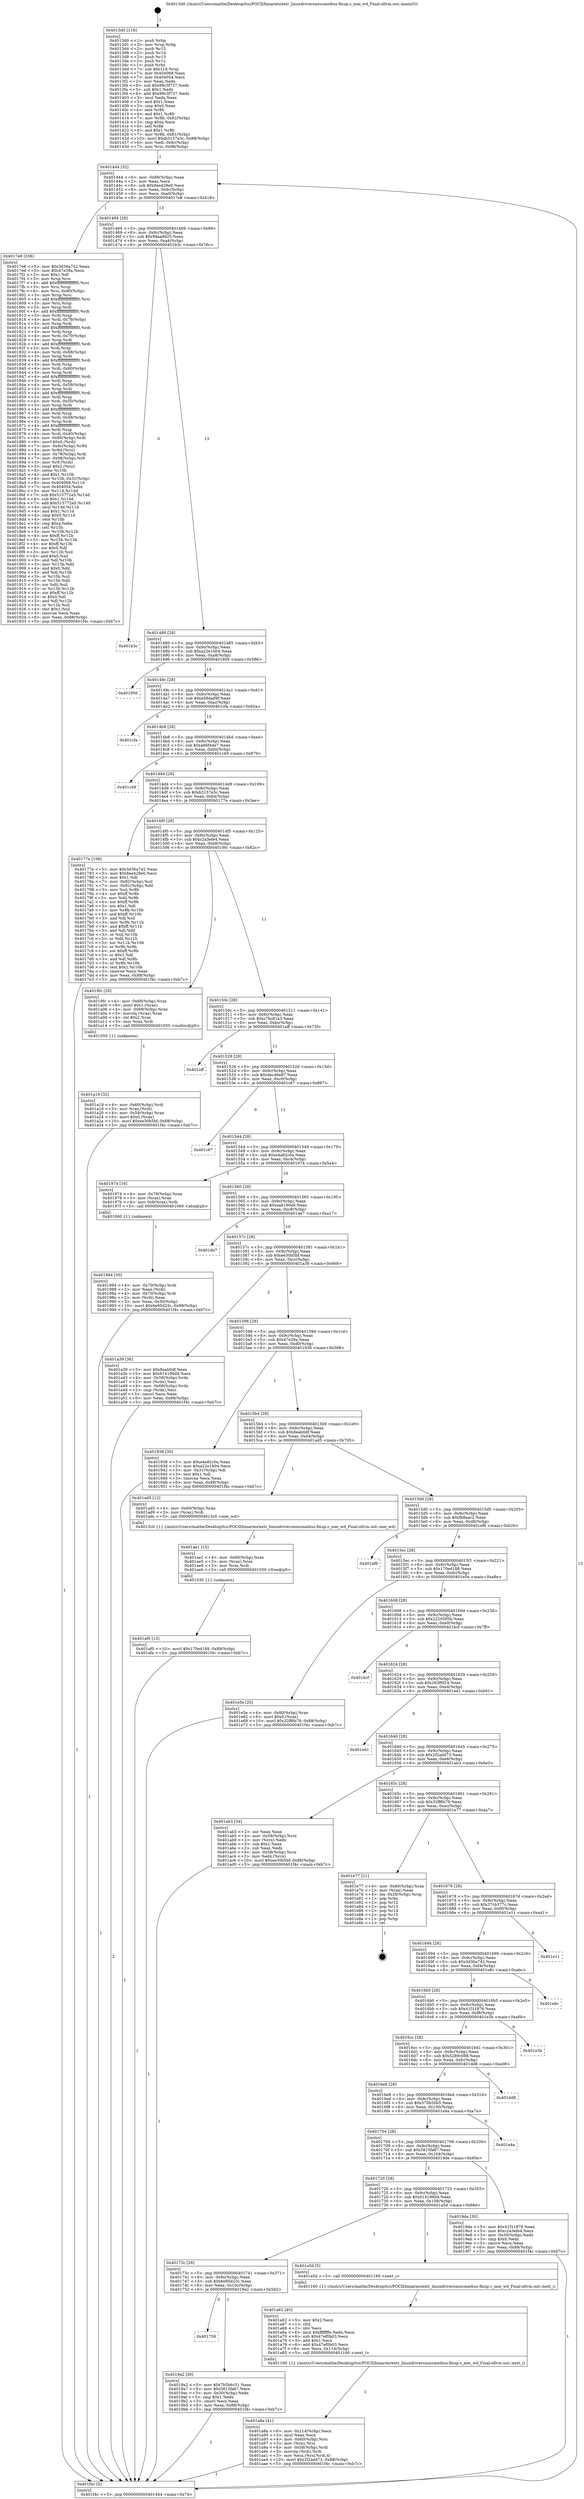 digraph "0x4013d0" {
  label = "0x4013d0 (/mnt/c/Users/mathe/Desktop/tcc/POCII/binaries/extr_linuxdriversmiscmeibus-fixup.c_mei_wd_Final-ollvm.out::main(0))"
  labelloc = "t"
  node[shape=record]

  Entry [label="",width=0.3,height=0.3,shape=circle,fillcolor=black,style=filled]
  "0x401444" [label="{
     0x401444 [32]\l
     | [instrs]\l
     &nbsp;&nbsp;0x401444 \<+6\>: mov -0x88(%rbp),%eax\l
     &nbsp;&nbsp;0x40144a \<+2\>: mov %eax,%ecx\l
     &nbsp;&nbsp;0x40144c \<+6\>: sub $0x8ee429e0,%ecx\l
     &nbsp;&nbsp;0x401452 \<+6\>: mov %eax,-0x9c(%rbp)\l
     &nbsp;&nbsp;0x401458 \<+6\>: mov %ecx,-0xa0(%rbp)\l
     &nbsp;&nbsp;0x40145e \<+6\>: je 00000000004017e8 \<main+0x418\>\l
  }"]
  "0x4017e8" [label="{
     0x4017e8 [336]\l
     | [instrs]\l
     &nbsp;&nbsp;0x4017e8 \<+5\>: mov $0x3d36a742,%eax\l
     &nbsp;&nbsp;0x4017ed \<+5\>: mov $0x47e39a,%ecx\l
     &nbsp;&nbsp;0x4017f2 \<+2\>: mov $0x1,%dl\l
     &nbsp;&nbsp;0x4017f4 \<+3\>: mov %rsp,%rsi\l
     &nbsp;&nbsp;0x4017f7 \<+4\>: add $0xfffffffffffffff0,%rsi\l
     &nbsp;&nbsp;0x4017fb \<+3\>: mov %rsi,%rsp\l
     &nbsp;&nbsp;0x4017fe \<+4\>: mov %rsi,-0x80(%rbp)\l
     &nbsp;&nbsp;0x401802 \<+3\>: mov %rsp,%rsi\l
     &nbsp;&nbsp;0x401805 \<+4\>: add $0xfffffffffffffff0,%rsi\l
     &nbsp;&nbsp;0x401809 \<+3\>: mov %rsi,%rsp\l
     &nbsp;&nbsp;0x40180c \<+3\>: mov %rsp,%rdi\l
     &nbsp;&nbsp;0x40180f \<+4\>: add $0xfffffffffffffff0,%rdi\l
     &nbsp;&nbsp;0x401813 \<+3\>: mov %rdi,%rsp\l
     &nbsp;&nbsp;0x401816 \<+4\>: mov %rdi,-0x78(%rbp)\l
     &nbsp;&nbsp;0x40181a \<+3\>: mov %rsp,%rdi\l
     &nbsp;&nbsp;0x40181d \<+4\>: add $0xfffffffffffffff0,%rdi\l
     &nbsp;&nbsp;0x401821 \<+3\>: mov %rdi,%rsp\l
     &nbsp;&nbsp;0x401824 \<+4\>: mov %rdi,-0x70(%rbp)\l
     &nbsp;&nbsp;0x401828 \<+3\>: mov %rsp,%rdi\l
     &nbsp;&nbsp;0x40182b \<+4\>: add $0xfffffffffffffff0,%rdi\l
     &nbsp;&nbsp;0x40182f \<+3\>: mov %rdi,%rsp\l
     &nbsp;&nbsp;0x401832 \<+4\>: mov %rdi,-0x68(%rbp)\l
     &nbsp;&nbsp;0x401836 \<+3\>: mov %rsp,%rdi\l
     &nbsp;&nbsp;0x401839 \<+4\>: add $0xfffffffffffffff0,%rdi\l
     &nbsp;&nbsp;0x40183d \<+3\>: mov %rdi,%rsp\l
     &nbsp;&nbsp;0x401840 \<+4\>: mov %rdi,-0x60(%rbp)\l
     &nbsp;&nbsp;0x401844 \<+3\>: mov %rsp,%rdi\l
     &nbsp;&nbsp;0x401847 \<+4\>: add $0xfffffffffffffff0,%rdi\l
     &nbsp;&nbsp;0x40184b \<+3\>: mov %rdi,%rsp\l
     &nbsp;&nbsp;0x40184e \<+4\>: mov %rdi,-0x58(%rbp)\l
     &nbsp;&nbsp;0x401852 \<+3\>: mov %rsp,%rdi\l
     &nbsp;&nbsp;0x401855 \<+4\>: add $0xfffffffffffffff0,%rdi\l
     &nbsp;&nbsp;0x401859 \<+3\>: mov %rdi,%rsp\l
     &nbsp;&nbsp;0x40185c \<+4\>: mov %rdi,-0x50(%rbp)\l
     &nbsp;&nbsp;0x401860 \<+3\>: mov %rsp,%rdi\l
     &nbsp;&nbsp;0x401863 \<+4\>: add $0xfffffffffffffff0,%rdi\l
     &nbsp;&nbsp;0x401867 \<+3\>: mov %rdi,%rsp\l
     &nbsp;&nbsp;0x40186a \<+4\>: mov %rdi,-0x48(%rbp)\l
     &nbsp;&nbsp;0x40186e \<+3\>: mov %rsp,%rdi\l
     &nbsp;&nbsp;0x401871 \<+4\>: add $0xfffffffffffffff0,%rdi\l
     &nbsp;&nbsp;0x401875 \<+3\>: mov %rdi,%rsp\l
     &nbsp;&nbsp;0x401878 \<+4\>: mov %rdi,-0x40(%rbp)\l
     &nbsp;&nbsp;0x40187c \<+4\>: mov -0x80(%rbp),%rdi\l
     &nbsp;&nbsp;0x401880 \<+6\>: movl $0x0,(%rdi)\l
     &nbsp;&nbsp;0x401886 \<+7\>: mov -0x8c(%rbp),%r8d\l
     &nbsp;&nbsp;0x40188d \<+3\>: mov %r8d,(%rsi)\l
     &nbsp;&nbsp;0x401890 \<+4\>: mov -0x78(%rbp),%rdi\l
     &nbsp;&nbsp;0x401894 \<+7\>: mov -0x98(%rbp),%r9\l
     &nbsp;&nbsp;0x40189b \<+3\>: mov %r9,(%rdi)\l
     &nbsp;&nbsp;0x40189e \<+3\>: cmpl $0x2,(%rsi)\l
     &nbsp;&nbsp;0x4018a1 \<+4\>: setne %r10b\l
     &nbsp;&nbsp;0x4018a5 \<+4\>: and $0x1,%r10b\l
     &nbsp;&nbsp;0x4018a9 \<+4\>: mov %r10b,-0x31(%rbp)\l
     &nbsp;&nbsp;0x4018ad \<+8\>: mov 0x404068,%r11d\l
     &nbsp;&nbsp;0x4018b5 \<+7\>: mov 0x404054,%ebx\l
     &nbsp;&nbsp;0x4018bc \<+3\>: mov %r11d,%r14d\l
     &nbsp;&nbsp;0x4018bf \<+7\>: sub $0x515772a5,%r14d\l
     &nbsp;&nbsp;0x4018c6 \<+4\>: sub $0x1,%r14d\l
     &nbsp;&nbsp;0x4018ca \<+7\>: add $0x515772a5,%r14d\l
     &nbsp;&nbsp;0x4018d1 \<+4\>: imul %r14d,%r11d\l
     &nbsp;&nbsp;0x4018d5 \<+4\>: and $0x1,%r11d\l
     &nbsp;&nbsp;0x4018d9 \<+4\>: cmp $0x0,%r11d\l
     &nbsp;&nbsp;0x4018dd \<+4\>: sete %r10b\l
     &nbsp;&nbsp;0x4018e1 \<+3\>: cmp $0xa,%ebx\l
     &nbsp;&nbsp;0x4018e4 \<+4\>: setl %r15b\l
     &nbsp;&nbsp;0x4018e8 \<+3\>: mov %r10b,%r12b\l
     &nbsp;&nbsp;0x4018eb \<+4\>: xor $0xff,%r12b\l
     &nbsp;&nbsp;0x4018ef \<+3\>: mov %r15b,%r13b\l
     &nbsp;&nbsp;0x4018f2 \<+4\>: xor $0xff,%r13b\l
     &nbsp;&nbsp;0x4018f6 \<+3\>: xor $0x0,%dl\l
     &nbsp;&nbsp;0x4018f9 \<+3\>: mov %r12b,%sil\l
     &nbsp;&nbsp;0x4018fc \<+4\>: and $0x0,%sil\l
     &nbsp;&nbsp;0x401900 \<+3\>: and %dl,%r10b\l
     &nbsp;&nbsp;0x401903 \<+3\>: mov %r13b,%dil\l
     &nbsp;&nbsp;0x401906 \<+4\>: and $0x0,%dil\l
     &nbsp;&nbsp;0x40190a \<+3\>: and %dl,%r15b\l
     &nbsp;&nbsp;0x40190d \<+3\>: or %r10b,%sil\l
     &nbsp;&nbsp;0x401910 \<+3\>: or %r15b,%dil\l
     &nbsp;&nbsp;0x401913 \<+3\>: xor %dil,%sil\l
     &nbsp;&nbsp;0x401916 \<+3\>: or %r13b,%r12b\l
     &nbsp;&nbsp;0x401919 \<+4\>: xor $0xff,%r12b\l
     &nbsp;&nbsp;0x40191d \<+3\>: or $0x0,%dl\l
     &nbsp;&nbsp;0x401920 \<+3\>: and %dl,%r12b\l
     &nbsp;&nbsp;0x401923 \<+3\>: or %r12b,%sil\l
     &nbsp;&nbsp;0x401926 \<+4\>: test $0x1,%sil\l
     &nbsp;&nbsp;0x40192a \<+3\>: cmovne %ecx,%eax\l
     &nbsp;&nbsp;0x40192d \<+6\>: mov %eax,-0x88(%rbp)\l
     &nbsp;&nbsp;0x401933 \<+5\>: jmp 0000000000401f4c \<main+0xb7c\>\l
  }"]
  "0x401464" [label="{
     0x401464 [28]\l
     | [instrs]\l
     &nbsp;&nbsp;0x401464 \<+5\>: jmp 0000000000401469 \<main+0x99\>\l
     &nbsp;&nbsp;0x401469 \<+6\>: mov -0x9c(%rbp),%eax\l
     &nbsp;&nbsp;0x40146f \<+5\>: sub $0x99aa9d25,%eax\l
     &nbsp;&nbsp;0x401474 \<+6\>: mov %eax,-0xa4(%rbp)\l
     &nbsp;&nbsp;0x40147a \<+6\>: je 0000000000401b3c \<main+0x76c\>\l
  }"]
  Exit [label="",width=0.3,height=0.3,shape=circle,fillcolor=black,style=filled,peripheries=2]
  "0x401b3c" [label="{
     0x401b3c\l
  }", style=dashed]
  "0x401480" [label="{
     0x401480 [28]\l
     | [instrs]\l
     &nbsp;&nbsp;0x401480 \<+5\>: jmp 0000000000401485 \<main+0xb5\>\l
     &nbsp;&nbsp;0x401485 \<+6\>: mov -0x9c(%rbp),%eax\l
     &nbsp;&nbsp;0x40148b \<+5\>: sub $0xa22e1b04,%eax\l
     &nbsp;&nbsp;0x401490 \<+6\>: mov %eax,-0xa8(%rbp)\l
     &nbsp;&nbsp;0x401496 \<+6\>: je 0000000000401956 \<main+0x586\>\l
  }"]
  "0x401af0" [label="{
     0x401af0 [15]\l
     | [instrs]\l
     &nbsp;&nbsp;0x401af0 \<+10\>: movl $0x170ed188,-0x88(%rbp)\l
     &nbsp;&nbsp;0x401afa \<+5\>: jmp 0000000000401f4c \<main+0xb7c\>\l
  }"]
  "0x401956" [label="{
     0x401956\l
  }", style=dashed]
  "0x40149c" [label="{
     0x40149c [28]\l
     | [instrs]\l
     &nbsp;&nbsp;0x40149c \<+5\>: jmp 00000000004014a1 \<main+0xd1\>\l
     &nbsp;&nbsp;0x4014a1 \<+6\>: mov -0x9c(%rbp),%eax\l
     &nbsp;&nbsp;0x4014a7 \<+5\>: sub $0xa58da89f,%eax\l
     &nbsp;&nbsp;0x4014ac \<+6\>: mov %eax,-0xac(%rbp)\l
     &nbsp;&nbsp;0x4014b2 \<+6\>: je 0000000000401cfa \<main+0x92a\>\l
  }"]
  "0x401ae1" [label="{
     0x401ae1 [15]\l
     | [instrs]\l
     &nbsp;&nbsp;0x401ae1 \<+4\>: mov -0x60(%rbp),%rax\l
     &nbsp;&nbsp;0x401ae5 \<+3\>: mov (%rax),%rax\l
     &nbsp;&nbsp;0x401ae8 \<+3\>: mov %rax,%rdi\l
     &nbsp;&nbsp;0x401aeb \<+5\>: call 0000000000401030 \<free@plt\>\l
     | [calls]\l
     &nbsp;&nbsp;0x401030 \{1\} (unknown)\l
  }"]
  "0x401cfa" [label="{
     0x401cfa\l
  }", style=dashed]
  "0x4014b8" [label="{
     0x4014b8 [28]\l
     | [instrs]\l
     &nbsp;&nbsp;0x4014b8 \<+5\>: jmp 00000000004014bd \<main+0xed\>\l
     &nbsp;&nbsp;0x4014bd \<+6\>: mov -0x9c(%rbp),%eax\l
     &nbsp;&nbsp;0x4014c3 \<+5\>: sub $0xa66f4de7,%eax\l
     &nbsp;&nbsp;0x4014c8 \<+6\>: mov %eax,-0xb0(%rbp)\l
     &nbsp;&nbsp;0x4014ce \<+6\>: je 0000000000401c49 \<main+0x879\>\l
  }"]
  "0x401a8a" [label="{
     0x401a8a [41]\l
     | [instrs]\l
     &nbsp;&nbsp;0x401a8a \<+6\>: mov -0x114(%rbp),%ecx\l
     &nbsp;&nbsp;0x401a90 \<+3\>: imul %eax,%ecx\l
     &nbsp;&nbsp;0x401a93 \<+4\>: mov -0x60(%rbp),%rsi\l
     &nbsp;&nbsp;0x401a97 \<+3\>: mov (%rsi),%rsi\l
     &nbsp;&nbsp;0x401a9a \<+4\>: mov -0x58(%rbp),%rdi\l
     &nbsp;&nbsp;0x401a9e \<+3\>: movslq (%rdi),%rdi\l
     &nbsp;&nbsp;0x401aa1 \<+3\>: mov %ecx,(%rsi,%rdi,4)\l
     &nbsp;&nbsp;0x401aa4 \<+10\>: movl $0x2f2add73,-0x88(%rbp)\l
     &nbsp;&nbsp;0x401aae \<+5\>: jmp 0000000000401f4c \<main+0xb7c\>\l
  }"]
  "0x401c49" [label="{
     0x401c49\l
  }", style=dashed]
  "0x4014d4" [label="{
     0x4014d4 [28]\l
     | [instrs]\l
     &nbsp;&nbsp;0x4014d4 \<+5\>: jmp 00000000004014d9 \<main+0x109\>\l
     &nbsp;&nbsp;0x4014d9 \<+6\>: mov -0x9c(%rbp),%eax\l
     &nbsp;&nbsp;0x4014df \<+5\>: sub $0xb3157e3c,%eax\l
     &nbsp;&nbsp;0x4014e4 \<+6\>: mov %eax,-0xb4(%rbp)\l
     &nbsp;&nbsp;0x4014ea \<+6\>: je 000000000040177e \<main+0x3ae\>\l
  }"]
  "0x401a62" [label="{
     0x401a62 [40]\l
     | [instrs]\l
     &nbsp;&nbsp;0x401a62 \<+5\>: mov $0x2,%ecx\l
     &nbsp;&nbsp;0x401a67 \<+1\>: cltd\l
     &nbsp;&nbsp;0x401a68 \<+2\>: idiv %ecx\l
     &nbsp;&nbsp;0x401a6a \<+6\>: imul $0xfffffffe,%edx,%ecx\l
     &nbsp;&nbsp;0x401a70 \<+6\>: sub $0x47ef0b03,%ecx\l
     &nbsp;&nbsp;0x401a76 \<+3\>: add $0x1,%ecx\l
     &nbsp;&nbsp;0x401a79 \<+6\>: add $0x47ef0b03,%ecx\l
     &nbsp;&nbsp;0x401a7f \<+6\>: mov %ecx,-0x114(%rbp)\l
     &nbsp;&nbsp;0x401a85 \<+5\>: call 0000000000401160 \<next_i\>\l
     | [calls]\l
     &nbsp;&nbsp;0x401160 \{1\} (/mnt/c/Users/mathe/Desktop/tcc/POCII/binaries/extr_linuxdriversmiscmeibus-fixup.c_mei_wd_Final-ollvm.out::next_i)\l
  }"]
  "0x40177e" [label="{
     0x40177e [106]\l
     | [instrs]\l
     &nbsp;&nbsp;0x40177e \<+5\>: mov $0x3d36a742,%eax\l
     &nbsp;&nbsp;0x401783 \<+5\>: mov $0x8ee429e0,%ecx\l
     &nbsp;&nbsp;0x401788 \<+2\>: mov $0x1,%dl\l
     &nbsp;&nbsp;0x40178a \<+7\>: mov -0x82(%rbp),%sil\l
     &nbsp;&nbsp;0x401791 \<+7\>: mov -0x81(%rbp),%dil\l
     &nbsp;&nbsp;0x401798 \<+3\>: mov %sil,%r8b\l
     &nbsp;&nbsp;0x40179b \<+4\>: xor $0xff,%r8b\l
     &nbsp;&nbsp;0x40179f \<+3\>: mov %dil,%r9b\l
     &nbsp;&nbsp;0x4017a2 \<+4\>: xor $0xff,%r9b\l
     &nbsp;&nbsp;0x4017a6 \<+3\>: xor $0x1,%dl\l
     &nbsp;&nbsp;0x4017a9 \<+3\>: mov %r8b,%r10b\l
     &nbsp;&nbsp;0x4017ac \<+4\>: and $0xff,%r10b\l
     &nbsp;&nbsp;0x4017b0 \<+3\>: and %dl,%sil\l
     &nbsp;&nbsp;0x4017b3 \<+3\>: mov %r9b,%r11b\l
     &nbsp;&nbsp;0x4017b6 \<+4\>: and $0xff,%r11b\l
     &nbsp;&nbsp;0x4017ba \<+3\>: and %dl,%dil\l
     &nbsp;&nbsp;0x4017bd \<+3\>: or %sil,%r10b\l
     &nbsp;&nbsp;0x4017c0 \<+3\>: or %dil,%r11b\l
     &nbsp;&nbsp;0x4017c3 \<+3\>: xor %r11b,%r10b\l
     &nbsp;&nbsp;0x4017c6 \<+3\>: or %r9b,%r8b\l
     &nbsp;&nbsp;0x4017c9 \<+4\>: xor $0xff,%r8b\l
     &nbsp;&nbsp;0x4017cd \<+3\>: or $0x1,%dl\l
     &nbsp;&nbsp;0x4017d0 \<+3\>: and %dl,%r8b\l
     &nbsp;&nbsp;0x4017d3 \<+3\>: or %r8b,%r10b\l
     &nbsp;&nbsp;0x4017d6 \<+4\>: test $0x1,%r10b\l
     &nbsp;&nbsp;0x4017da \<+3\>: cmovne %ecx,%eax\l
     &nbsp;&nbsp;0x4017dd \<+6\>: mov %eax,-0x88(%rbp)\l
     &nbsp;&nbsp;0x4017e3 \<+5\>: jmp 0000000000401f4c \<main+0xb7c\>\l
  }"]
  "0x4014f0" [label="{
     0x4014f0 [28]\l
     | [instrs]\l
     &nbsp;&nbsp;0x4014f0 \<+5\>: jmp 00000000004014f5 \<main+0x125\>\l
     &nbsp;&nbsp;0x4014f5 \<+6\>: mov -0x9c(%rbp),%eax\l
     &nbsp;&nbsp;0x4014fb \<+5\>: sub $0xc2a3efe4,%eax\l
     &nbsp;&nbsp;0x401500 \<+6\>: mov %eax,-0xb8(%rbp)\l
     &nbsp;&nbsp;0x401506 \<+6\>: je 00000000004019fc \<main+0x62c\>\l
  }"]
  "0x401f4c" [label="{
     0x401f4c [5]\l
     | [instrs]\l
     &nbsp;&nbsp;0x401f4c \<+5\>: jmp 0000000000401444 \<main+0x74\>\l
  }"]
  "0x4013d0" [label="{
     0x4013d0 [116]\l
     | [instrs]\l
     &nbsp;&nbsp;0x4013d0 \<+1\>: push %rbp\l
     &nbsp;&nbsp;0x4013d1 \<+3\>: mov %rsp,%rbp\l
     &nbsp;&nbsp;0x4013d4 \<+2\>: push %r15\l
     &nbsp;&nbsp;0x4013d6 \<+2\>: push %r14\l
     &nbsp;&nbsp;0x4013d8 \<+2\>: push %r13\l
     &nbsp;&nbsp;0x4013da \<+2\>: push %r12\l
     &nbsp;&nbsp;0x4013dc \<+1\>: push %rbx\l
     &nbsp;&nbsp;0x4013dd \<+7\>: sub $0x118,%rsp\l
     &nbsp;&nbsp;0x4013e4 \<+7\>: mov 0x404068,%eax\l
     &nbsp;&nbsp;0x4013eb \<+7\>: mov 0x404054,%ecx\l
     &nbsp;&nbsp;0x4013f2 \<+2\>: mov %eax,%edx\l
     &nbsp;&nbsp;0x4013f4 \<+6\>: sub $0x99c3f737,%edx\l
     &nbsp;&nbsp;0x4013fa \<+3\>: sub $0x1,%edx\l
     &nbsp;&nbsp;0x4013fd \<+6\>: add $0x99c3f737,%edx\l
     &nbsp;&nbsp;0x401403 \<+3\>: imul %edx,%eax\l
     &nbsp;&nbsp;0x401406 \<+3\>: and $0x1,%eax\l
     &nbsp;&nbsp;0x401409 \<+3\>: cmp $0x0,%eax\l
     &nbsp;&nbsp;0x40140c \<+4\>: sete %r8b\l
     &nbsp;&nbsp;0x401410 \<+4\>: and $0x1,%r8b\l
     &nbsp;&nbsp;0x401414 \<+7\>: mov %r8b,-0x82(%rbp)\l
     &nbsp;&nbsp;0x40141b \<+3\>: cmp $0xa,%ecx\l
     &nbsp;&nbsp;0x40141e \<+4\>: setl %r8b\l
     &nbsp;&nbsp;0x401422 \<+4\>: and $0x1,%r8b\l
     &nbsp;&nbsp;0x401426 \<+7\>: mov %r8b,-0x81(%rbp)\l
     &nbsp;&nbsp;0x40142d \<+10\>: movl $0xb3157e3c,-0x88(%rbp)\l
     &nbsp;&nbsp;0x401437 \<+6\>: mov %edi,-0x8c(%rbp)\l
     &nbsp;&nbsp;0x40143d \<+7\>: mov %rsi,-0x98(%rbp)\l
  }"]
  "0x401a19" [label="{
     0x401a19 [32]\l
     | [instrs]\l
     &nbsp;&nbsp;0x401a19 \<+4\>: mov -0x60(%rbp),%rdi\l
     &nbsp;&nbsp;0x401a1d \<+3\>: mov %rax,(%rdi)\l
     &nbsp;&nbsp;0x401a20 \<+4\>: mov -0x58(%rbp),%rax\l
     &nbsp;&nbsp;0x401a24 \<+6\>: movl $0x0,(%rax)\l
     &nbsp;&nbsp;0x401a2a \<+10\>: movl $0xee30b5bf,-0x88(%rbp)\l
     &nbsp;&nbsp;0x401a34 \<+5\>: jmp 0000000000401f4c \<main+0xb7c\>\l
  }"]
  "0x401758" [label="{
     0x401758\l
  }", style=dashed]
  "0x4019fc" [label="{
     0x4019fc [29]\l
     | [instrs]\l
     &nbsp;&nbsp;0x4019fc \<+4\>: mov -0x68(%rbp),%rax\l
     &nbsp;&nbsp;0x401a00 \<+6\>: movl $0x1,(%rax)\l
     &nbsp;&nbsp;0x401a06 \<+4\>: mov -0x68(%rbp),%rax\l
     &nbsp;&nbsp;0x401a0a \<+3\>: movslq (%rax),%rax\l
     &nbsp;&nbsp;0x401a0d \<+4\>: shl $0x2,%rax\l
     &nbsp;&nbsp;0x401a11 \<+3\>: mov %rax,%rdi\l
     &nbsp;&nbsp;0x401a14 \<+5\>: call 0000000000401050 \<malloc@plt\>\l
     | [calls]\l
     &nbsp;&nbsp;0x401050 \{1\} (unknown)\l
  }"]
  "0x40150c" [label="{
     0x40150c [28]\l
     | [instrs]\l
     &nbsp;&nbsp;0x40150c \<+5\>: jmp 0000000000401511 \<main+0x141\>\l
     &nbsp;&nbsp;0x401511 \<+6\>: mov -0x9c(%rbp),%eax\l
     &nbsp;&nbsp;0x401517 \<+5\>: sub $0xc7bc81a3,%eax\l
     &nbsp;&nbsp;0x40151c \<+6\>: mov %eax,-0xbc(%rbp)\l
     &nbsp;&nbsp;0x401522 \<+6\>: je 0000000000401aff \<main+0x72f\>\l
  }"]
  "0x4019a2" [label="{
     0x4019a2 [30]\l
     | [instrs]\l
     &nbsp;&nbsp;0x4019a2 \<+5\>: mov $0x7b5b6c51,%eax\l
     &nbsp;&nbsp;0x4019a7 \<+5\>: mov $0x5815fa67,%ecx\l
     &nbsp;&nbsp;0x4019ac \<+3\>: mov -0x30(%rbp),%edx\l
     &nbsp;&nbsp;0x4019af \<+3\>: cmp $0x1,%edx\l
     &nbsp;&nbsp;0x4019b2 \<+3\>: cmovl %ecx,%eax\l
     &nbsp;&nbsp;0x4019b5 \<+6\>: mov %eax,-0x88(%rbp)\l
     &nbsp;&nbsp;0x4019bb \<+5\>: jmp 0000000000401f4c \<main+0xb7c\>\l
  }"]
  "0x401aff" [label="{
     0x401aff\l
  }", style=dashed]
  "0x401528" [label="{
     0x401528 [28]\l
     | [instrs]\l
     &nbsp;&nbsp;0x401528 \<+5\>: jmp 000000000040152d \<main+0x15d\>\l
     &nbsp;&nbsp;0x40152d \<+6\>: mov -0x9c(%rbp),%eax\l
     &nbsp;&nbsp;0x401533 \<+5\>: sub $0xdec46e87,%eax\l
     &nbsp;&nbsp;0x401538 \<+6\>: mov %eax,-0xc0(%rbp)\l
     &nbsp;&nbsp;0x40153e \<+6\>: je 0000000000401c67 \<main+0x897\>\l
  }"]
  "0x40173c" [label="{
     0x40173c [28]\l
     | [instrs]\l
     &nbsp;&nbsp;0x40173c \<+5\>: jmp 0000000000401741 \<main+0x371\>\l
     &nbsp;&nbsp;0x401741 \<+6\>: mov -0x9c(%rbp),%eax\l
     &nbsp;&nbsp;0x401747 \<+5\>: sub $0x6e95d23c,%eax\l
     &nbsp;&nbsp;0x40174c \<+6\>: mov %eax,-0x10c(%rbp)\l
     &nbsp;&nbsp;0x401752 \<+6\>: je 00000000004019a2 \<main+0x5d2\>\l
  }"]
  "0x401c67" [label="{
     0x401c67\l
  }", style=dashed]
  "0x401544" [label="{
     0x401544 [28]\l
     | [instrs]\l
     &nbsp;&nbsp;0x401544 \<+5\>: jmp 0000000000401549 \<main+0x179\>\l
     &nbsp;&nbsp;0x401549 \<+6\>: mov -0x9c(%rbp),%eax\l
     &nbsp;&nbsp;0x40154f \<+5\>: sub $0xe4a82c0a,%eax\l
     &nbsp;&nbsp;0x401554 \<+6\>: mov %eax,-0xc4(%rbp)\l
     &nbsp;&nbsp;0x40155a \<+6\>: je 0000000000401974 \<main+0x5a4\>\l
  }"]
  "0x401a5d" [label="{
     0x401a5d [5]\l
     | [instrs]\l
     &nbsp;&nbsp;0x401a5d \<+5\>: call 0000000000401160 \<next_i\>\l
     | [calls]\l
     &nbsp;&nbsp;0x401160 \{1\} (/mnt/c/Users/mathe/Desktop/tcc/POCII/binaries/extr_linuxdriversmiscmeibus-fixup.c_mei_wd_Final-ollvm.out::next_i)\l
  }"]
  "0x401974" [label="{
     0x401974 [16]\l
     | [instrs]\l
     &nbsp;&nbsp;0x401974 \<+4\>: mov -0x78(%rbp),%rax\l
     &nbsp;&nbsp;0x401978 \<+3\>: mov (%rax),%rax\l
     &nbsp;&nbsp;0x40197b \<+4\>: mov 0x8(%rax),%rdi\l
     &nbsp;&nbsp;0x40197f \<+5\>: call 0000000000401060 \<atoi@plt\>\l
     | [calls]\l
     &nbsp;&nbsp;0x401060 \{1\} (unknown)\l
  }"]
  "0x401560" [label="{
     0x401560 [28]\l
     | [instrs]\l
     &nbsp;&nbsp;0x401560 \<+5\>: jmp 0000000000401565 \<main+0x195\>\l
     &nbsp;&nbsp;0x401565 \<+6\>: mov -0x9c(%rbp),%eax\l
     &nbsp;&nbsp;0x40156b \<+5\>: sub $0xea6190e9,%eax\l
     &nbsp;&nbsp;0x401570 \<+6\>: mov %eax,-0xc8(%rbp)\l
     &nbsp;&nbsp;0x401576 \<+6\>: je 0000000000401de7 \<main+0xa17\>\l
  }"]
  "0x401720" [label="{
     0x401720 [28]\l
     | [instrs]\l
     &nbsp;&nbsp;0x401720 \<+5\>: jmp 0000000000401725 \<main+0x355\>\l
     &nbsp;&nbsp;0x401725 \<+6\>: mov -0x9c(%rbp),%eax\l
     &nbsp;&nbsp;0x40172b \<+5\>: sub $0x614196d4,%eax\l
     &nbsp;&nbsp;0x401730 \<+6\>: mov %eax,-0x108(%rbp)\l
     &nbsp;&nbsp;0x401736 \<+6\>: je 0000000000401a5d \<main+0x68d\>\l
  }"]
  "0x401de7" [label="{
     0x401de7\l
  }", style=dashed]
  "0x40157c" [label="{
     0x40157c [28]\l
     | [instrs]\l
     &nbsp;&nbsp;0x40157c \<+5\>: jmp 0000000000401581 \<main+0x1b1\>\l
     &nbsp;&nbsp;0x401581 \<+6\>: mov -0x9c(%rbp),%eax\l
     &nbsp;&nbsp;0x401587 \<+5\>: sub $0xee30b5bf,%eax\l
     &nbsp;&nbsp;0x40158c \<+6\>: mov %eax,-0xcc(%rbp)\l
     &nbsp;&nbsp;0x401592 \<+6\>: je 0000000000401a39 \<main+0x669\>\l
  }"]
  "0x4019de" [label="{
     0x4019de [30]\l
     | [instrs]\l
     &nbsp;&nbsp;0x4019de \<+5\>: mov $0x41f11876,%eax\l
     &nbsp;&nbsp;0x4019e3 \<+5\>: mov $0xc2a3efe4,%ecx\l
     &nbsp;&nbsp;0x4019e8 \<+3\>: mov -0x30(%rbp),%edx\l
     &nbsp;&nbsp;0x4019eb \<+3\>: cmp $0x0,%edx\l
     &nbsp;&nbsp;0x4019ee \<+3\>: cmove %ecx,%eax\l
     &nbsp;&nbsp;0x4019f1 \<+6\>: mov %eax,-0x88(%rbp)\l
     &nbsp;&nbsp;0x4019f7 \<+5\>: jmp 0000000000401f4c \<main+0xb7c\>\l
  }"]
  "0x401a39" [label="{
     0x401a39 [36]\l
     | [instrs]\l
     &nbsp;&nbsp;0x401a39 \<+5\>: mov $0x8eab0df,%eax\l
     &nbsp;&nbsp;0x401a3e \<+5\>: mov $0x614196d4,%ecx\l
     &nbsp;&nbsp;0x401a43 \<+4\>: mov -0x58(%rbp),%rdx\l
     &nbsp;&nbsp;0x401a47 \<+2\>: mov (%rdx),%esi\l
     &nbsp;&nbsp;0x401a49 \<+4\>: mov -0x68(%rbp),%rdx\l
     &nbsp;&nbsp;0x401a4d \<+2\>: cmp (%rdx),%esi\l
     &nbsp;&nbsp;0x401a4f \<+3\>: cmovl %ecx,%eax\l
     &nbsp;&nbsp;0x401a52 \<+6\>: mov %eax,-0x88(%rbp)\l
     &nbsp;&nbsp;0x401a58 \<+5\>: jmp 0000000000401f4c \<main+0xb7c\>\l
  }"]
  "0x401598" [label="{
     0x401598 [28]\l
     | [instrs]\l
     &nbsp;&nbsp;0x401598 \<+5\>: jmp 000000000040159d \<main+0x1cd\>\l
     &nbsp;&nbsp;0x40159d \<+6\>: mov -0x9c(%rbp),%eax\l
     &nbsp;&nbsp;0x4015a3 \<+5\>: sub $0x47e39a,%eax\l
     &nbsp;&nbsp;0x4015a8 \<+6\>: mov %eax,-0xd0(%rbp)\l
     &nbsp;&nbsp;0x4015ae \<+6\>: je 0000000000401938 \<main+0x568\>\l
  }"]
  "0x401704" [label="{
     0x401704 [28]\l
     | [instrs]\l
     &nbsp;&nbsp;0x401704 \<+5\>: jmp 0000000000401709 \<main+0x339\>\l
     &nbsp;&nbsp;0x401709 \<+6\>: mov -0x9c(%rbp),%eax\l
     &nbsp;&nbsp;0x40170f \<+5\>: sub $0x5815fa67,%eax\l
     &nbsp;&nbsp;0x401714 \<+6\>: mov %eax,-0x104(%rbp)\l
     &nbsp;&nbsp;0x40171a \<+6\>: je 00000000004019de \<main+0x60e\>\l
  }"]
  "0x401938" [label="{
     0x401938 [30]\l
     | [instrs]\l
     &nbsp;&nbsp;0x401938 \<+5\>: mov $0xe4a82c0a,%eax\l
     &nbsp;&nbsp;0x40193d \<+5\>: mov $0xa22e1b04,%ecx\l
     &nbsp;&nbsp;0x401942 \<+3\>: mov -0x31(%rbp),%dl\l
     &nbsp;&nbsp;0x401945 \<+3\>: test $0x1,%dl\l
     &nbsp;&nbsp;0x401948 \<+3\>: cmovne %ecx,%eax\l
     &nbsp;&nbsp;0x40194b \<+6\>: mov %eax,-0x88(%rbp)\l
     &nbsp;&nbsp;0x401951 \<+5\>: jmp 0000000000401f4c \<main+0xb7c\>\l
  }"]
  "0x4015b4" [label="{
     0x4015b4 [28]\l
     | [instrs]\l
     &nbsp;&nbsp;0x4015b4 \<+5\>: jmp 00000000004015b9 \<main+0x1e9\>\l
     &nbsp;&nbsp;0x4015b9 \<+6\>: mov -0x9c(%rbp),%eax\l
     &nbsp;&nbsp;0x4015bf \<+5\>: sub $0x8eab0df,%eax\l
     &nbsp;&nbsp;0x4015c4 \<+6\>: mov %eax,-0xd4(%rbp)\l
     &nbsp;&nbsp;0x4015ca \<+6\>: je 0000000000401ad5 \<main+0x705\>\l
  }"]
  "0x401984" [label="{
     0x401984 [30]\l
     | [instrs]\l
     &nbsp;&nbsp;0x401984 \<+4\>: mov -0x70(%rbp),%rdi\l
     &nbsp;&nbsp;0x401988 \<+2\>: mov %eax,(%rdi)\l
     &nbsp;&nbsp;0x40198a \<+4\>: mov -0x70(%rbp),%rdi\l
     &nbsp;&nbsp;0x40198e \<+2\>: mov (%rdi),%eax\l
     &nbsp;&nbsp;0x401990 \<+3\>: mov %eax,-0x30(%rbp)\l
     &nbsp;&nbsp;0x401993 \<+10\>: movl $0x6e95d23c,-0x88(%rbp)\l
     &nbsp;&nbsp;0x40199d \<+5\>: jmp 0000000000401f4c \<main+0xb7c\>\l
  }"]
  "0x401e4a" [label="{
     0x401e4a\l
  }", style=dashed]
  "0x401ad5" [label="{
     0x401ad5 [12]\l
     | [instrs]\l
     &nbsp;&nbsp;0x401ad5 \<+4\>: mov -0x60(%rbp),%rax\l
     &nbsp;&nbsp;0x401ad9 \<+3\>: mov (%rax),%rdi\l
     &nbsp;&nbsp;0x401adc \<+5\>: call 00000000004013c0 \<mei_wd\>\l
     | [calls]\l
     &nbsp;&nbsp;0x4013c0 \{1\} (/mnt/c/Users/mathe/Desktop/tcc/POCII/binaries/extr_linuxdriversmiscmeibus-fixup.c_mei_wd_Final-ollvm.out::mei_wd)\l
  }"]
  "0x4015d0" [label="{
     0x4015d0 [28]\l
     | [instrs]\l
     &nbsp;&nbsp;0x4015d0 \<+5\>: jmp 00000000004015d5 \<main+0x205\>\l
     &nbsp;&nbsp;0x4015d5 \<+6\>: mov -0x9c(%rbp),%eax\l
     &nbsp;&nbsp;0x4015db \<+5\>: sub $0xfb8eac2,%eax\l
     &nbsp;&nbsp;0x4015e0 \<+6\>: mov %eax,-0xd8(%rbp)\l
     &nbsp;&nbsp;0x4015e6 \<+6\>: je 0000000000401ef6 \<main+0xb26\>\l
  }"]
  "0x4016e8" [label="{
     0x4016e8 [28]\l
     | [instrs]\l
     &nbsp;&nbsp;0x4016e8 \<+5\>: jmp 00000000004016ed \<main+0x31d\>\l
     &nbsp;&nbsp;0x4016ed \<+6\>: mov -0x9c(%rbp),%eax\l
     &nbsp;&nbsp;0x4016f3 \<+5\>: sub $0x570b20b5,%eax\l
     &nbsp;&nbsp;0x4016f8 \<+6\>: mov %eax,-0x100(%rbp)\l
     &nbsp;&nbsp;0x4016fe \<+6\>: je 0000000000401e4a \<main+0xa7a\>\l
  }"]
  "0x401ef6" [label="{
     0x401ef6\l
  }", style=dashed]
  "0x4015ec" [label="{
     0x4015ec [28]\l
     | [instrs]\l
     &nbsp;&nbsp;0x4015ec \<+5\>: jmp 00000000004015f1 \<main+0x221\>\l
     &nbsp;&nbsp;0x4015f1 \<+6\>: mov -0x9c(%rbp),%eax\l
     &nbsp;&nbsp;0x4015f7 \<+5\>: sub $0x170ed188,%eax\l
     &nbsp;&nbsp;0x4015fc \<+6\>: mov %eax,-0xdc(%rbp)\l
     &nbsp;&nbsp;0x401602 \<+6\>: je 0000000000401e5e \<main+0xa8e\>\l
  }"]
  "0x401dd8" [label="{
     0x401dd8\l
  }", style=dashed]
  "0x401e5e" [label="{
     0x401e5e [25]\l
     | [instrs]\l
     &nbsp;&nbsp;0x401e5e \<+4\>: mov -0x80(%rbp),%rax\l
     &nbsp;&nbsp;0x401e62 \<+6\>: movl $0x0,(%rax)\l
     &nbsp;&nbsp;0x401e68 \<+10\>: movl $0x32ff6b79,-0x88(%rbp)\l
     &nbsp;&nbsp;0x401e72 \<+5\>: jmp 0000000000401f4c \<main+0xb7c\>\l
  }"]
  "0x401608" [label="{
     0x401608 [28]\l
     | [instrs]\l
     &nbsp;&nbsp;0x401608 \<+5\>: jmp 000000000040160d \<main+0x23d\>\l
     &nbsp;&nbsp;0x40160d \<+6\>: mov -0x9c(%rbp),%eax\l
     &nbsp;&nbsp;0x401613 \<+5\>: sub $0x2220595b,%eax\l
     &nbsp;&nbsp;0x401618 \<+6\>: mov %eax,-0xe0(%rbp)\l
     &nbsp;&nbsp;0x40161e \<+6\>: je 0000000000401bcf \<main+0x7ff\>\l
  }"]
  "0x4016cc" [label="{
     0x4016cc [28]\l
     | [instrs]\l
     &nbsp;&nbsp;0x4016cc \<+5\>: jmp 00000000004016d1 \<main+0x301\>\l
     &nbsp;&nbsp;0x4016d1 \<+6\>: mov -0x9c(%rbp),%eax\l
     &nbsp;&nbsp;0x4016d7 \<+5\>: sub $0x5289c088,%eax\l
     &nbsp;&nbsp;0x4016dc \<+6\>: mov %eax,-0xfc(%rbp)\l
     &nbsp;&nbsp;0x4016e2 \<+6\>: je 0000000000401dd8 \<main+0xa08\>\l
  }"]
  "0x401bcf" [label="{
     0x401bcf\l
  }", style=dashed]
  "0x401624" [label="{
     0x401624 [28]\l
     | [instrs]\l
     &nbsp;&nbsp;0x401624 \<+5\>: jmp 0000000000401629 \<main+0x259\>\l
     &nbsp;&nbsp;0x401629 \<+6\>: mov -0x9c(%rbp),%eax\l
     &nbsp;&nbsp;0x40162f \<+5\>: sub $0x263f0f24,%eax\l
     &nbsp;&nbsp;0x401634 \<+6\>: mov %eax,-0xe4(%rbp)\l
     &nbsp;&nbsp;0x40163a \<+6\>: je 0000000000401ed1 \<main+0xb01\>\l
  }"]
  "0x401e3b" [label="{
     0x401e3b\l
  }", style=dashed]
  "0x401ed1" [label="{
     0x401ed1\l
  }", style=dashed]
  "0x401640" [label="{
     0x401640 [28]\l
     | [instrs]\l
     &nbsp;&nbsp;0x401640 \<+5\>: jmp 0000000000401645 \<main+0x275\>\l
     &nbsp;&nbsp;0x401645 \<+6\>: mov -0x9c(%rbp),%eax\l
     &nbsp;&nbsp;0x40164b \<+5\>: sub $0x2f2add73,%eax\l
     &nbsp;&nbsp;0x401650 \<+6\>: mov %eax,-0xe8(%rbp)\l
     &nbsp;&nbsp;0x401656 \<+6\>: je 0000000000401ab3 \<main+0x6e3\>\l
  }"]
  "0x4016b0" [label="{
     0x4016b0 [28]\l
     | [instrs]\l
     &nbsp;&nbsp;0x4016b0 \<+5\>: jmp 00000000004016b5 \<main+0x2e5\>\l
     &nbsp;&nbsp;0x4016b5 \<+6\>: mov -0x9c(%rbp),%eax\l
     &nbsp;&nbsp;0x4016bb \<+5\>: sub $0x41f11876,%eax\l
     &nbsp;&nbsp;0x4016c0 \<+6\>: mov %eax,-0xf8(%rbp)\l
     &nbsp;&nbsp;0x4016c6 \<+6\>: je 0000000000401e3b \<main+0xa6b\>\l
  }"]
  "0x401ab3" [label="{
     0x401ab3 [34]\l
     | [instrs]\l
     &nbsp;&nbsp;0x401ab3 \<+2\>: xor %eax,%eax\l
     &nbsp;&nbsp;0x401ab5 \<+4\>: mov -0x58(%rbp),%rcx\l
     &nbsp;&nbsp;0x401ab9 \<+2\>: mov (%rcx),%edx\l
     &nbsp;&nbsp;0x401abb \<+3\>: sub $0x1,%eax\l
     &nbsp;&nbsp;0x401abe \<+2\>: sub %eax,%edx\l
     &nbsp;&nbsp;0x401ac0 \<+4\>: mov -0x58(%rbp),%rcx\l
     &nbsp;&nbsp;0x401ac4 \<+2\>: mov %edx,(%rcx)\l
     &nbsp;&nbsp;0x401ac6 \<+10\>: movl $0xee30b5bf,-0x88(%rbp)\l
     &nbsp;&nbsp;0x401ad0 \<+5\>: jmp 0000000000401f4c \<main+0xb7c\>\l
  }"]
  "0x40165c" [label="{
     0x40165c [28]\l
     | [instrs]\l
     &nbsp;&nbsp;0x40165c \<+5\>: jmp 0000000000401661 \<main+0x291\>\l
     &nbsp;&nbsp;0x401661 \<+6\>: mov -0x9c(%rbp),%eax\l
     &nbsp;&nbsp;0x401667 \<+5\>: sub $0x32ff6b79,%eax\l
     &nbsp;&nbsp;0x40166c \<+6\>: mov %eax,-0xec(%rbp)\l
     &nbsp;&nbsp;0x401672 \<+6\>: je 0000000000401e77 \<main+0xaa7\>\l
  }"]
  "0x401e8c" [label="{
     0x401e8c\l
  }", style=dashed]
  "0x401e77" [label="{
     0x401e77 [21]\l
     | [instrs]\l
     &nbsp;&nbsp;0x401e77 \<+4\>: mov -0x80(%rbp),%rax\l
     &nbsp;&nbsp;0x401e7b \<+2\>: mov (%rax),%eax\l
     &nbsp;&nbsp;0x401e7d \<+4\>: lea -0x28(%rbp),%rsp\l
     &nbsp;&nbsp;0x401e81 \<+1\>: pop %rbx\l
     &nbsp;&nbsp;0x401e82 \<+2\>: pop %r12\l
     &nbsp;&nbsp;0x401e84 \<+2\>: pop %r13\l
     &nbsp;&nbsp;0x401e86 \<+2\>: pop %r14\l
     &nbsp;&nbsp;0x401e88 \<+2\>: pop %r15\l
     &nbsp;&nbsp;0x401e8a \<+1\>: pop %rbp\l
     &nbsp;&nbsp;0x401e8b \<+1\>: ret\l
  }"]
  "0x401678" [label="{
     0x401678 [28]\l
     | [instrs]\l
     &nbsp;&nbsp;0x401678 \<+5\>: jmp 000000000040167d \<main+0x2ad\>\l
     &nbsp;&nbsp;0x40167d \<+6\>: mov -0x9c(%rbp),%eax\l
     &nbsp;&nbsp;0x401683 \<+5\>: sub $0x37cb377c,%eax\l
     &nbsp;&nbsp;0x401688 \<+6\>: mov %eax,-0xf0(%rbp)\l
     &nbsp;&nbsp;0x40168e \<+6\>: je 0000000000401e11 \<main+0xa41\>\l
  }"]
  "0x401694" [label="{
     0x401694 [28]\l
     | [instrs]\l
     &nbsp;&nbsp;0x401694 \<+5\>: jmp 0000000000401699 \<main+0x2c9\>\l
     &nbsp;&nbsp;0x401699 \<+6\>: mov -0x9c(%rbp),%eax\l
     &nbsp;&nbsp;0x40169f \<+5\>: sub $0x3d36a742,%eax\l
     &nbsp;&nbsp;0x4016a4 \<+6\>: mov %eax,-0xf4(%rbp)\l
     &nbsp;&nbsp;0x4016aa \<+6\>: je 0000000000401e8c \<main+0xabc\>\l
  }"]
  "0x401e11" [label="{
     0x401e11\l
  }", style=dashed]
  Entry -> "0x4013d0" [label=" 1"]
  "0x401444" -> "0x4017e8" [label=" 1"]
  "0x401444" -> "0x401464" [label=" 13"]
  "0x401e77" -> Exit [label=" 1"]
  "0x401464" -> "0x401b3c" [label=" 0"]
  "0x401464" -> "0x401480" [label=" 13"]
  "0x401e5e" -> "0x401f4c" [label=" 1"]
  "0x401480" -> "0x401956" [label=" 0"]
  "0x401480" -> "0x40149c" [label=" 13"]
  "0x401af0" -> "0x401f4c" [label=" 1"]
  "0x40149c" -> "0x401cfa" [label=" 0"]
  "0x40149c" -> "0x4014b8" [label=" 13"]
  "0x401ae1" -> "0x401af0" [label=" 1"]
  "0x4014b8" -> "0x401c49" [label=" 0"]
  "0x4014b8" -> "0x4014d4" [label=" 13"]
  "0x401ad5" -> "0x401ae1" [label=" 1"]
  "0x4014d4" -> "0x40177e" [label=" 1"]
  "0x4014d4" -> "0x4014f0" [label=" 12"]
  "0x40177e" -> "0x401f4c" [label=" 1"]
  "0x4013d0" -> "0x401444" [label=" 1"]
  "0x401f4c" -> "0x401444" [label=" 13"]
  "0x401ab3" -> "0x401f4c" [label=" 1"]
  "0x4017e8" -> "0x401f4c" [label=" 1"]
  "0x401a8a" -> "0x401f4c" [label=" 1"]
  "0x4014f0" -> "0x4019fc" [label=" 1"]
  "0x4014f0" -> "0x40150c" [label=" 11"]
  "0x401a62" -> "0x401a8a" [label=" 1"]
  "0x40150c" -> "0x401aff" [label=" 0"]
  "0x40150c" -> "0x401528" [label=" 11"]
  "0x401a5d" -> "0x401a62" [label=" 1"]
  "0x401528" -> "0x401c67" [label=" 0"]
  "0x401528" -> "0x401544" [label=" 11"]
  "0x401a19" -> "0x401f4c" [label=" 1"]
  "0x401544" -> "0x401974" [label=" 1"]
  "0x401544" -> "0x401560" [label=" 10"]
  "0x4019fc" -> "0x401a19" [label=" 1"]
  "0x401560" -> "0x401de7" [label=" 0"]
  "0x401560" -> "0x40157c" [label=" 10"]
  "0x4019a2" -> "0x401f4c" [label=" 1"]
  "0x40157c" -> "0x401a39" [label=" 2"]
  "0x40157c" -> "0x401598" [label=" 8"]
  "0x40173c" -> "0x401758" [label=" 0"]
  "0x401598" -> "0x401938" [label=" 1"]
  "0x401598" -> "0x4015b4" [label=" 7"]
  "0x401938" -> "0x401f4c" [label=" 1"]
  "0x401974" -> "0x401984" [label=" 1"]
  "0x401984" -> "0x401f4c" [label=" 1"]
  "0x401a39" -> "0x401f4c" [label=" 2"]
  "0x4015b4" -> "0x401ad5" [label=" 1"]
  "0x4015b4" -> "0x4015d0" [label=" 6"]
  "0x401720" -> "0x40173c" [label=" 1"]
  "0x4015d0" -> "0x401ef6" [label=" 0"]
  "0x4015d0" -> "0x4015ec" [label=" 6"]
  "0x4019de" -> "0x401f4c" [label=" 1"]
  "0x4015ec" -> "0x401e5e" [label=" 1"]
  "0x4015ec" -> "0x401608" [label=" 5"]
  "0x401704" -> "0x401720" [label=" 2"]
  "0x401608" -> "0x401bcf" [label=" 0"]
  "0x401608" -> "0x401624" [label=" 5"]
  "0x40173c" -> "0x4019a2" [label=" 1"]
  "0x401624" -> "0x401ed1" [label=" 0"]
  "0x401624" -> "0x401640" [label=" 5"]
  "0x4016e8" -> "0x401704" [label=" 3"]
  "0x401640" -> "0x401ab3" [label=" 1"]
  "0x401640" -> "0x40165c" [label=" 4"]
  "0x401720" -> "0x401a5d" [label=" 1"]
  "0x40165c" -> "0x401e77" [label=" 1"]
  "0x40165c" -> "0x401678" [label=" 3"]
  "0x4016cc" -> "0x4016e8" [label=" 3"]
  "0x401678" -> "0x401e11" [label=" 0"]
  "0x401678" -> "0x401694" [label=" 3"]
  "0x4016cc" -> "0x401dd8" [label=" 0"]
  "0x401694" -> "0x401e8c" [label=" 0"]
  "0x401694" -> "0x4016b0" [label=" 3"]
  "0x4016e8" -> "0x401e4a" [label=" 0"]
  "0x4016b0" -> "0x401e3b" [label=" 0"]
  "0x4016b0" -> "0x4016cc" [label=" 3"]
  "0x401704" -> "0x4019de" [label=" 1"]
}
